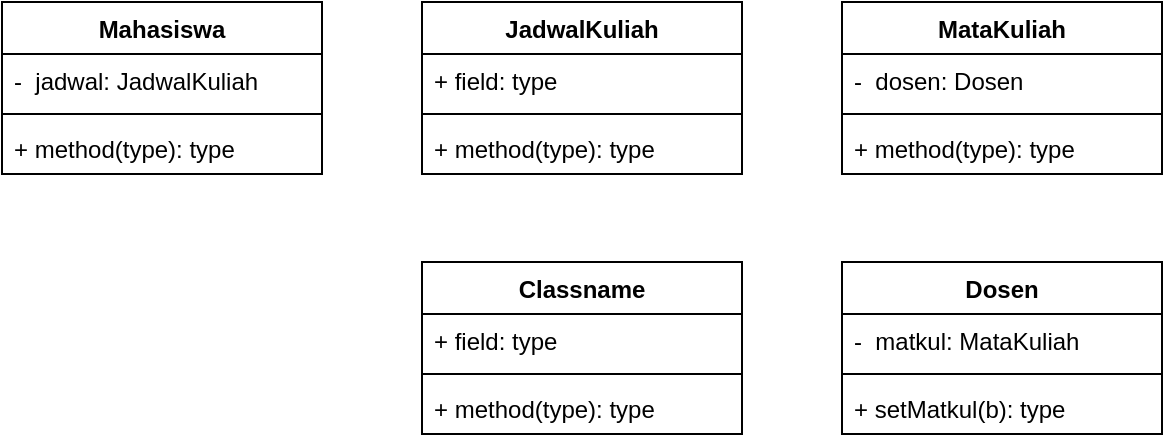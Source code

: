 <mxfile version="17.0.0" type="github">
  <diagram id="q_YGxcUKB4eI_4HNcxIU" name="Page-1">
    <mxGraphModel dx="777" dy="453" grid="1" gridSize="10" guides="1" tooltips="1" connect="1" arrows="1" fold="1" page="1" pageScale="1" pageWidth="827" pageHeight="1169" math="0" shadow="0">
      <root>
        <mxCell id="0" />
        <mxCell id="1" parent="0" />
        <mxCell id="uX7yx6uVUl5QJWO0qNwL-13" value="JadwalKuliah" style="swimlane;fontStyle=1;align=center;verticalAlign=top;childLayout=stackLayout;horizontal=1;startSize=26;horizontalStack=0;resizeParent=1;resizeParentMax=0;resizeLast=0;collapsible=1;marginBottom=0;" vertex="1" parent="1">
          <mxGeometry x="350" y="40" width="160" height="86" as="geometry" />
        </mxCell>
        <mxCell id="uX7yx6uVUl5QJWO0qNwL-14" value="+ field: type" style="text;strokeColor=none;fillColor=none;align=left;verticalAlign=top;spacingLeft=4;spacingRight=4;overflow=hidden;rotatable=0;points=[[0,0.5],[1,0.5]];portConstraint=eastwest;" vertex="1" parent="uX7yx6uVUl5QJWO0qNwL-13">
          <mxGeometry y="26" width="160" height="26" as="geometry" />
        </mxCell>
        <mxCell id="uX7yx6uVUl5QJWO0qNwL-15" value="" style="line;strokeWidth=1;fillColor=none;align=left;verticalAlign=middle;spacingTop=-1;spacingLeft=3;spacingRight=3;rotatable=0;labelPosition=right;points=[];portConstraint=eastwest;" vertex="1" parent="uX7yx6uVUl5QJWO0qNwL-13">
          <mxGeometry y="52" width="160" height="8" as="geometry" />
        </mxCell>
        <mxCell id="uX7yx6uVUl5QJWO0qNwL-16" value="+ method(type): type" style="text;strokeColor=none;fillColor=none;align=left;verticalAlign=top;spacingLeft=4;spacingRight=4;overflow=hidden;rotatable=0;points=[[0,0.5],[1,0.5]];portConstraint=eastwest;" vertex="1" parent="uX7yx6uVUl5QJWO0qNwL-13">
          <mxGeometry y="60" width="160" height="26" as="geometry" />
        </mxCell>
        <mxCell id="uX7yx6uVUl5QJWO0qNwL-17" value="MataKuliah" style="swimlane;fontStyle=1;align=center;verticalAlign=top;childLayout=stackLayout;horizontal=1;startSize=26;horizontalStack=0;resizeParent=1;resizeParentMax=0;resizeLast=0;collapsible=1;marginBottom=0;" vertex="1" parent="1">
          <mxGeometry x="560" y="40" width="160" height="86" as="geometry" />
        </mxCell>
        <mxCell id="uX7yx6uVUl5QJWO0qNwL-18" value="-  dosen: Dosen" style="text;strokeColor=none;fillColor=none;align=left;verticalAlign=top;spacingLeft=4;spacingRight=4;overflow=hidden;rotatable=0;points=[[0,0.5],[1,0.5]];portConstraint=eastwest;" vertex="1" parent="uX7yx6uVUl5QJWO0qNwL-17">
          <mxGeometry y="26" width="160" height="26" as="geometry" />
        </mxCell>
        <mxCell id="uX7yx6uVUl5QJWO0qNwL-19" value="" style="line;strokeWidth=1;fillColor=none;align=left;verticalAlign=middle;spacingTop=-1;spacingLeft=3;spacingRight=3;rotatable=0;labelPosition=right;points=[];portConstraint=eastwest;" vertex="1" parent="uX7yx6uVUl5QJWO0qNwL-17">
          <mxGeometry y="52" width="160" height="8" as="geometry" />
        </mxCell>
        <mxCell id="uX7yx6uVUl5QJWO0qNwL-20" value="+ method(type): type" style="text;strokeColor=none;fillColor=none;align=left;verticalAlign=top;spacingLeft=4;spacingRight=4;overflow=hidden;rotatable=0;points=[[0,0.5],[1,0.5]];portConstraint=eastwest;" vertex="1" parent="uX7yx6uVUl5QJWO0qNwL-17">
          <mxGeometry y="60" width="160" height="26" as="geometry" />
        </mxCell>
        <mxCell id="uX7yx6uVUl5QJWO0qNwL-21" value="Mahasiswa" style="swimlane;fontStyle=1;align=center;verticalAlign=top;childLayout=stackLayout;horizontal=1;startSize=26;horizontalStack=0;resizeParent=1;resizeParentMax=0;resizeLast=0;collapsible=1;marginBottom=0;" vertex="1" parent="1">
          <mxGeometry x="140" y="40" width="160" height="86" as="geometry" />
        </mxCell>
        <mxCell id="uX7yx6uVUl5QJWO0qNwL-22" value="-  jadwal: JadwalKuliah" style="text;strokeColor=none;fillColor=none;align=left;verticalAlign=top;spacingLeft=4;spacingRight=4;overflow=hidden;rotatable=0;points=[[0,0.5],[1,0.5]];portConstraint=eastwest;" vertex="1" parent="uX7yx6uVUl5QJWO0qNwL-21">
          <mxGeometry y="26" width="160" height="26" as="geometry" />
        </mxCell>
        <mxCell id="uX7yx6uVUl5QJWO0qNwL-23" value="" style="line;strokeWidth=1;fillColor=none;align=left;verticalAlign=middle;spacingTop=-1;spacingLeft=3;spacingRight=3;rotatable=0;labelPosition=right;points=[];portConstraint=eastwest;" vertex="1" parent="uX7yx6uVUl5QJWO0qNwL-21">
          <mxGeometry y="52" width="160" height="8" as="geometry" />
        </mxCell>
        <mxCell id="uX7yx6uVUl5QJWO0qNwL-24" value="+ method(type): type" style="text;strokeColor=none;fillColor=none;align=left;verticalAlign=top;spacingLeft=4;spacingRight=4;overflow=hidden;rotatable=0;points=[[0,0.5],[1,0.5]];portConstraint=eastwest;" vertex="1" parent="uX7yx6uVUl5QJWO0qNwL-21">
          <mxGeometry y="60" width="160" height="26" as="geometry" />
        </mxCell>
        <mxCell id="uX7yx6uVUl5QJWO0qNwL-26" value="Dosen" style="swimlane;fontStyle=1;align=center;verticalAlign=top;childLayout=stackLayout;horizontal=1;startSize=26;horizontalStack=0;resizeParent=1;resizeParentMax=0;resizeLast=0;collapsible=1;marginBottom=0;" vertex="1" parent="1">
          <mxGeometry x="560" y="170" width="160" height="86" as="geometry" />
        </mxCell>
        <mxCell id="uX7yx6uVUl5QJWO0qNwL-27" value="-  matkul: MataKuliah" style="text;strokeColor=none;fillColor=none;align=left;verticalAlign=top;spacingLeft=4;spacingRight=4;overflow=hidden;rotatable=0;points=[[0,0.5],[1,0.5]];portConstraint=eastwest;" vertex="1" parent="uX7yx6uVUl5QJWO0qNwL-26">
          <mxGeometry y="26" width="160" height="26" as="geometry" />
        </mxCell>
        <mxCell id="uX7yx6uVUl5QJWO0qNwL-28" value="" style="line;strokeWidth=1;fillColor=none;align=left;verticalAlign=middle;spacingTop=-1;spacingLeft=3;spacingRight=3;rotatable=0;labelPosition=right;points=[];portConstraint=eastwest;" vertex="1" parent="uX7yx6uVUl5QJWO0qNwL-26">
          <mxGeometry y="52" width="160" height="8" as="geometry" />
        </mxCell>
        <mxCell id="uX7yx6uVUl5QJWO0qNwL-29" value="+ setMatkul(b): type" style="text;strokeColor=none;fillColor=none;align=left;verticalAlign=top;spacingLeft=4;spacingRight=4;overflow=hidden;rotatable=0;points=[[0,0.5],[1,0.5]];portConstraint=eastwest;" vertex="1" parent="uX7yx6uVUl5QJWO0qNwL-26">
          <mxGeometry y="60" width="160" height="26" as="geometry" />
        </mxCell>
        <mxCell id="uX7yx6uVUl5QJWO0qNwL-30" value="Classname" style="swimlane;fontStyle=1;align=center;verticalAlign=top;childLayout=stackLayout;horizontal=1;startSize=26;horizontalStack=0;resizeParent=1;resizeParentMax=0;resizeLast=0;collapsible=1;marginBottom=0;" vertex="1" parent="1">
          <mxGeometry x="350" y="170" width="160" height="86" as="geometry" />
        </mxCell>
        <mxCell id="uX7yx6uVUl5QJWO0qNwL-31" value="+ field: type" style="text;strokeColor=none;fillColor=none;align=left;verticalAlign=top;spacingLeft=4;spacingRight=4;overflow=hidden;rotatable=0;points=[[0,0.5],[1,0.5]];portConstraint=eastwest;" vertex="1" parent="uX7yx6uVUl5QJWO0qNwL-30">
          <mxGeometry y="26" width="160" height="26" as="geometry" />
        </mxCell>
        <mxCell id="uX7yx6uVUl5QJWO0qNwL-32" value="" style="line;strokeWidth=1;fillColor=none;align=left;verticalAlign=middle;spacingTop=-1;spacingLeft=3;spacingRight=3;rotatable=0;labelPosition=right;points=[];portConstraint=eastwest;" vertex="1" parent="uX7yx6uVUl5QJWO0qNwL-30">
          <mxGeometry y="52" width="160" height="8" as="geometry" />
        </mxCell>
        <mxCell id="uX7yx6uVUl5QJWO0qNwL-33" value="+ method(type): type" style="text;strokeColor=none;fillColor=none;align=left;verticalAlign=top;spacingLeft=4;spacingRight=4;overflow=hidden;rotatable=0;points=[[0,0.5],[1,0.5]];portConstraint=eastwest;" vertex="1" parent="uX7yx6uVUl5QJWO0qNwL-30">
          <mxGeometry y="60" width="160" height="26" as="geometry" />
        </mxCell>
      </root>
    </mxGraphModel>
  </diagram>
</mxfile>
